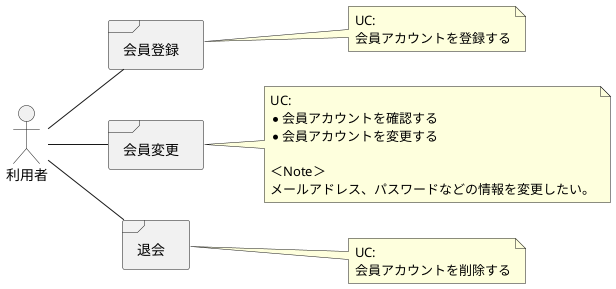 @startuml UsageScene

left to right direction

actor 利用者

frame 会員登録
note right of 会員登録
UC:
会員アカウントを登録する
end note

frame 会員変更
note right of 会員変更
UC:
* 会員アカウントを確認する
* 会員アカウントを変更する

＜Note＞
メールアドレス、パスワードなどの情報を変更したい。
end note

frame 退会
note right of 退会
UC:
会員アカウントを削除する
end note

利用者 -- 会員登録
利用者 -- 会員変更
利用者 -- 退会

@enduml
